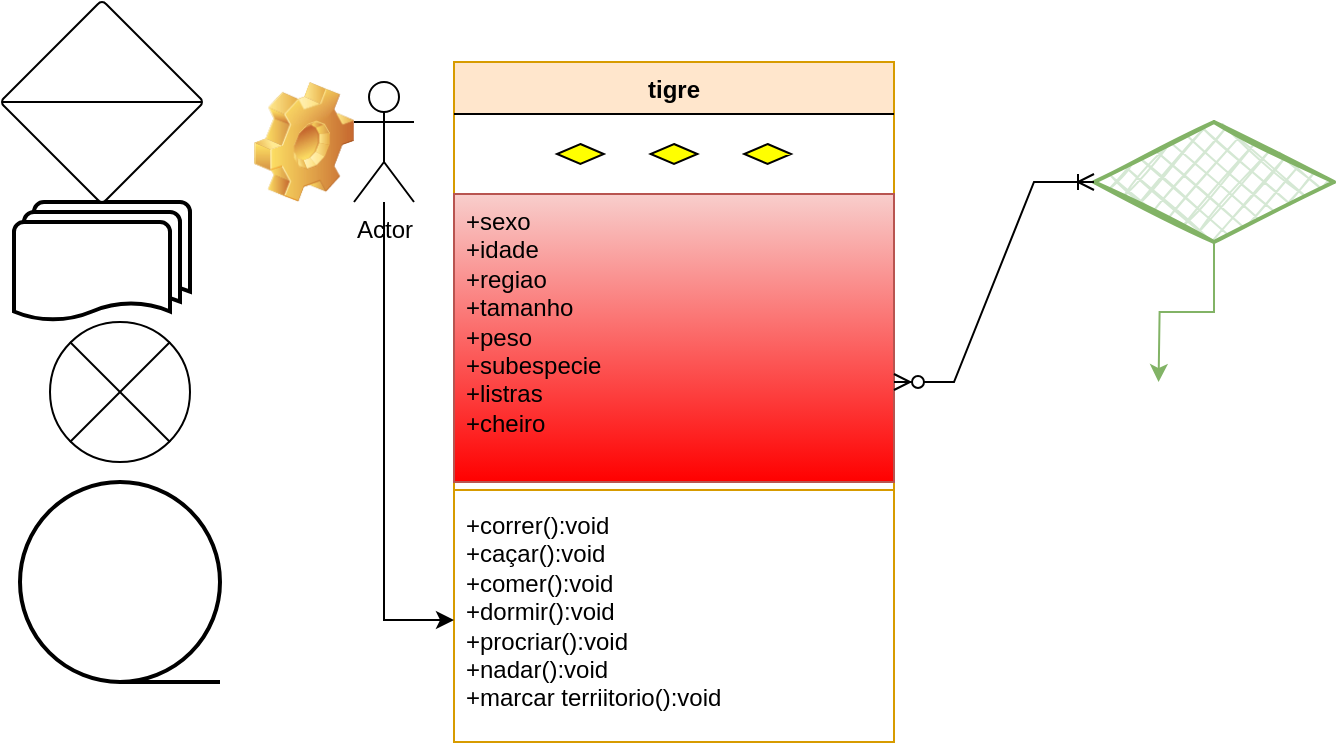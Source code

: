 <mxfile version="21.6.9" type="device">
  <diagram name="Página-1" id="fAHBZS3hZytik_IbmYms">
    <mxGraphModel dx="600" dy="328" grid="1" gridSize="10" guides="1" tooltips="1" connect="1" arrows="1" fold="1" page="1" pageScale="1" pageWidth="827" pageHeight="1169" math="0" shadow="0">
      <root>
        <mxCell id="0" />
        <mxCell id="1" parent="0" />
        <mxCell id="ntEbrki8mhOBcsIaQiLd-1" value="tigre" style="swimlane;fontStyle=1;align=center;verticalAlign=top;childLayout=stackLayout;horizontal=1;startSize=26;horizontalStack=0;resizeParent=1;resizeParentMax=0;resizeLast=0;collapsible=1;marginBottom=0;whiteSpace=wrap;html=1;fillColor=#ffe6cc;strokeColor=#d79b00;gradientColor=none;" parent="1" vertex="1">
          <mxGeometry x="340" y="130" width="220" height="340" as="geometry" />
        </mxCell>
        <mxCell id="8X_LZWB2-Wgm7CsRZ3wC-6" value="" style="verticalLabelPosition=bottom;verticalAlign=top;html=1;shape=mxgraph.flowchart.parallel_mode;pointerEvents=1" vertex="1" parent="ntEbrki8mhOBcsIaQiLd-1">
          <mxGeometry y="26" width="220" height="40" as="geometry" />
        </mxCell>
        <mxCell id="ntEbrki8mhOBcsIaQiLd-2" value="+sexo&lt;br&gt;+idade&lt;br&gt;+regiao&lt;br&gt;+tamanho&lt;br&gt;+peso&lt;br&gt;+subespecie&lt;br&gt;+listras&amp;nbsp;&lt;br&gt;+cheiro" style="text;strokeColor=#b85450;fillColor=#f8cecc;align=left;verticalAlign=top;spacingLeft=4;spacingRight=4;overflow=hidden;rotatable=0;points=[[0,0.5],[1,0.5]];portConstraint=eastwest;whiteSpace=wrap;html=1;gradientColor=#FF0000;" parent="ntEbrki8mhOBcsIaQiLd-1" vertex="1">
          <mxGeometry y="66" width="220" height="144" as="geometry" />
        </mxCell>
        <mxCell id="ntEbrki8mhOBcsIaQiLd-3" value="" style="line;strokeWidth=1;fillColor=none;align=left;verticalAlign=middle;spacingTop=-1;spacingLeft=3;spacingRight=3;rotatable=0;labelPosition=right;points=[];portConstraint=eastwest;strokeColor=inherit;" parent="ntEbrki8mhOBcsIaQiLd-1" vertex="1">
          <mxGeometry y="210" width="220" height="8" as="geometry" />
        </mxCell>
        <mxCell id="ntEbrki8mhOBcsIaQiLd-4" value="+correr():void&lt;br&gt;+caçar():void&lt;br&gt;+comer():void&lt;br&gt;+dormir():void&lt;br&gt;+procriar():void&lt;br&gt;+nadar():void&lt;br&gt;+marcar terriitorio():void" style="text;strokeColor=none;fillColor=none;align=left;verticalAlign=top;spacingLeft=4;spacingRight=4;overflow=hidden;rotatable=0;points=[[0,0.5],[1,0.5]];portConstraint=eastwest;whiteSpace=wrap;html=1;" parent="ntEbrki8mhOBcsIaQiLd-1" vertex="1">
          <mxGeometry y="218" width="220" height="122" as="geometry" />
        </mxCell>
        <mxCell id="8X_LZWB2-Wgm7CsRZ3wC-2" value="" style="edgeStyle=orthogonalEdgeStyle;rounded=0;orthogonalLoop=1;jettySize=auto;html=1;" edge="1" parent="1" source="8X_LZWB2-Wgm7CsRZ3wC-1" target="ntEbrki8mhOBcsIaQiLd-4">
          <mxGeometry relative="1" as="geometry" />
        </mxCell>
        <mxCell id="8X_LZWB2-Wgm7CsRZ3wC-1" value="Actor" style="shape=umlActor;verticalLabelPosition=bottom;verticalAlign=top;html=1;outlineConnect=0;" vertex="1" parent="1">
          <mxGeometry x="290" y="140" width="30" height="60" as="geometry" />
        </mxCell>
        <mxCell id="8X_LZWB2-Wgm7CsRZ3wC-3" value="" style="shape=image;html=1;verticalLabelPosition=bottom;verticalAlign=top;imageAspect=0;image=img/clipart/Gear_128x128.png" vertex="1" parent="1">
          <mxGeometry x="240" y="140" width="50" height="60" as="geometry" />
        </mxCell>
        <mxCell id="8X_LZWB2-Wgm7CsRZ3wC-11" style="edgeStyle=orthogonalEdgeStyle;rounded=0;orthogonalLoop=1;jettySize=auto;html=1;fillColor=#d5e8d4;strokeColor=#82b366;" edge="1" parent="1" source="8X_LZWB2-Wgm7CsRZ3wC-4">
          <mxGeometry relative="1" as="geometry">
            <mxPoint x="692.286" y="290" as="targetPoint" />
          </mxGeometry>
        </mxCell>
        <mxCell id="8X_LZWB2-Wgm7CsRZ3wC-4" value="" style="rhombus;whiteSpace=wrap;html=1;strokeWidth=2;fillWeight=-1;hachureGap=8;fillStyle=cross-hatch;fillColor=#d5e8d4;sketch=1;strokeColor=#82b366;" vertex="1" parent="1">
          <mxGeometry x="660" y="160" width="120" height="60" as="geometry" />
        </mxCell>
        <mxCell id="8X_LZWB2-Wgm7CsRZ3wC-5" value="" style="strokeWidth=2;html=1;shape=mxgraph.flowchart.multi-document;whiteSpace=wrap;" vertex="1" parent="1">
          <mxGeometry x="120" y="200" width="88" height="60" as="geometry" />
        </mxCell>
        <mxCell id="8X_LZWB2-Wgm7CsRZ3wC-7" value="" style="verticalLabelPosition=bottom;verticalAlign=top;html=1;shape=mxgraph.flowchart.or;" vertex="1" parent="1">
          <mxGeometry x="138" y="260" width="70" height="70" as="geometry" />
        </mxCell>
        <mxCell id="8X_LZWB2-Wgm7CsRZ3wC-8" value="" style="verticalLabelPosition=bottom;verticalAlign=top;html=1;shape=mxgraph.flowchart.sort;" vertex="1" parent="1">
          <mxGeometry x="114" y="100" width="100" height="100" as="geometry" />
        </mxCell>
        <mxCell id="8X_LZWB2-Wgm7CsRZ3wC-9" value="" style="strokeWidth=2;html=1;shape=mxgraph.flowchart.sequential_data;whiteSpace=wrap;" vertex="1" parent="1">
          <mxGeometry x="123" y="340" width="100" height="100" as="geometry" />
        </mxCell>
        <mxCell id="8X_LZWB2-Wgm7CsRZ3wC-10" value="" style="edgeStyle=entityRelationEdgeStyle;fontSize=12;html=1;endArrow=ERoneToMany;startArrow=ERzeroToMany;rounded=0;" edge="1" parent="1">
          <mxGeometry width="100" height="100" relative="1" as="geometry">
            <mxPoint x="560" y="290" as="sourcePoint" />
            <mxPoint x="660" y="190" as="targetPoint" />
          </mxGeometry>
        </mxCell>
      </root>
    </mxGraphModel>
  </diagram>
</mxfile>
